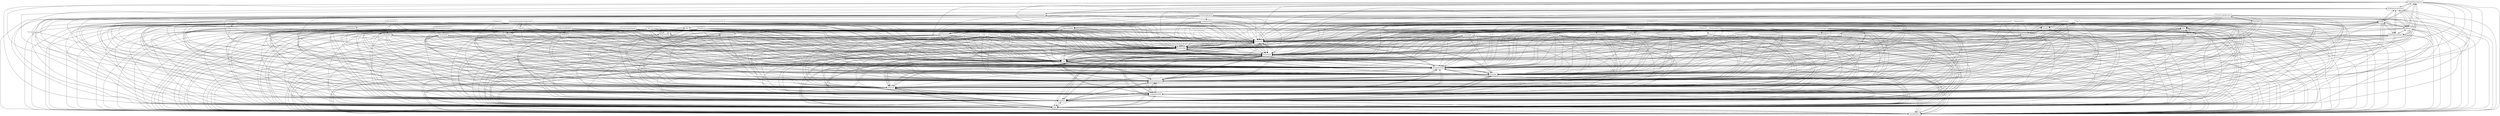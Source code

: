 digraph{
graph [rankdir=TB];
node [shape=box];
edge [arrowhead=normal];
0[label="Performancecritical",]
1[label="Onlinepayments",]
2[label="Persistence",]
3[label="Relationaldata",]
4[label="Thirdpartywebdesigner",]
5[label="Existingdataschema",]
6[label="Newdata",]
7[label="Bulkemail",]
8[label="Newmessagingsystem",]
9[label="Springbatch",]
10[label="Integrationwithexistingsystems",]
11[label="YQL",]
12[label="Bulkprocessing",]
13[label="Opensystem",]
14[label="Businesslogic",]
15[label="SpringWebFlow",]
16[label="Legalrequirement",]
17[label="AJAX",]
18[label="DOMParser",]
19[label="Externalhostingathostingprovider",]
20[label="Loadbalancing",]
21[label="Pageflows",]
22[label="JMS",]
23[label="Businesscontinuity",]
24[label="Security",]
25[label="Email",]
26[label="Newdesign",]
27[label="GoogleWebToolkit",]
28[label="Hibernate",]
29[label="Internalhostingatcustomer",]
30[label="Performancetesting",]
31[label="Distributedtransactions",]
32[label="Highavailability",]
33[label="ApacheMQ",]
34[label="Dataprocessing",]
35[label="NakedObjectspattern",]
36[label="JQuery",]
37[label="Existingdesign",]
38[label="Existingdata",]
39[label="Relationaldatabase",]
40[label="Lookuptables",]
41[label="Manualtransformationsbetweenlayers",]
42[label="Usersessions",]
43[label="Transactions",]
44[label="Existingmessagingsystem",]
45[label="Customlogic",]
46[label="Datamodel",]
47[label="JSONtoJavaconversions",]
48[label="Automatictransformationsbetweenlayers",]
49[label="Springframework",]
50[label="Transactionsecurity",]
51[label="Droolsrulesengine",]
52[label="SelfprovidedRDBMS",]
53[label="JSONrepresentation",]
54[label="Messaging",]
55[label="Businessrequirement",]
56[label="CustomerprovidedRDBMS",]
57[label="JPAbeans",]
58[label="Datasecurity",]
59[label="Core",]
60[label="New",]
61[label="Sessionreplication",]
62[label="Dataconversion",]
63[label="SAXParser",]
64[label="Text",]
65[label="jsonlib",]
66[label="HSQLDB",]
67[label="Existing",]
68[label="Presentation",]
69[label="Hosting",]
70[label="Closedsystem",]
71[label="Tomcat",]
72[label="Clustering",]
73[label="XML",]
74[label="Businessrules",]
75[label="Identitymanagement",]
76[label="Newdataschema",]
0->2[label="",]
0->14[label="",]
0->15[label="",]
0->17[label="",]
0->21[label="",]
0->27[label="",]
0->28[label="",]
0->30[label="",]
0->39[label="",]
0->46[label="",]
0->49[label="",]
0->59[label="",]
0->68[label="",]
1->2[label="",]
1->14[label="",]
1->15[label="",]
1->17[label="",]
1->21[label="",]
1->27[label="",]
1->28[label="",]
1->39[label="",]
1->46[label="",]
1->49[label="",]
1->59[label="",]
1->68[label="",]
2->14[label="",]
2->15[label="",]
2->17[label="",]
2->21[label="",]
2->27[label="",]
2->28[label="",]
2->39[label="",]
2->46[label="",]
2->49[label="",]
2->59[label="",]
2->68[label="",]
3->2[label="",]
3->14[label="",]
3->15[label="",]
3->17[label="",]
3->21[label="",]
3->27[label="",]
3->28[label="",]
3->34[label="",]
3->39[label="",]
3->46[label="",]
3->49[label="",]
3->59[label="",]
3->68[label="",]
4->2[label="",]
4->14[label="",]
4->15[label="",]
4->17[label="",]
4->21[label="",]
4->26[label="",]
4->27[label="",]
4->28[label="",]
4->39[label="",]
4->46[label="",]
4->49[label="",]
4->59[label="",]
4->68[label="",]
5->2[label="",]
5->14[label="",]
5->15[label="",]
5->17[label="",]
5->21[label="",]
5->27[label="",]
5->28[label="",]
5->39[label="",]
5->46[label="",]
5->49[label="",]
5->59[label="",]
5->68[label="",]
6->2[label="",]
6->14[label="",]
6->15[label="",]
6->17[label="",]
6->21[label="",]
6->27[label="",]
6->28[label="",]
6->39[label="",]
6->40[label="",]
6->46[label="",]
6->49[label="",]
6->59[label="",]
6->68[label="",]
7->2[label="",]
7->14[label="",]
7->15[label="",]
7->17[label="",]
7->21[label="",]
7->25[label="",]
7->27[label="",]
7->28[label="",]
7->39[label="",]
7->46[label="",]
7->49[label="",]
7->59[label="",]
7->68[label="",]
8->2[label="",]
8->14[label="",]
8->15[label="",]
8->17[label="",]
8->21[label="",]
8->22[label="",]
8->27[label="",]
8->28[label="",]
8->33[label="",]
8->39[label="",]
8->46[label="",]
8->49[label="",]
8->54[label="",]
8->59[label="",]
8->68[label="",]
9->2[label="",]
9->12[label="",]
9->14[label="",]
9->15[label="",]
9->17[label="",]
9->21[label="",]
9->27[label="",]
9->28[label="",]
9->34[label="",]
9->39[label="",]
9->46[label="",]
9->49[label="",]
9->59[label="",]
9->68[label="",]
10->2[label="",]
10->14[label="",]
10->15[label="",]
10->17[label="",]
10->21[label="",]
10->27[label="",]
10->28[label="",]
10->39[label="",]
10->46[label="",]
10->49[label="",]
10->59[label="",]
10->68[label="",]
11->2[label="",]
11->14[label="",]
11->15[label="",]
11->17[label="",]
11->21[label="",]
11->27[label="",]
11->28[label="",]
11->39[label="",]
11->46[label="",]
11->49[label="",]
11->59[label="",]
11->68[label="",]
12->2[label="",]
12->9[label="",]
12->14[label="",]
12->15[label="",]
12->17[label="",]
12->21[label="",]
12->27[label="",]
12->28[label="",]
12->34[label="",]
12->39[label="",]
12->46[label="",]
12->49[label="",]
12->59[label="",]
12->68[label="",]
13->2[label="",]
13->10[label="",]
13->14[label="",]
13->15[label="",]
13->17[label="",]
13->21[label="",]
13->27[label="",]
13->28[label="",]
13->39[label="",]
13->46[label="",]
13->49[label="",]
13->59[label="",]
13->68[label="",]
14->2[label="",]
14->15[label="",]
14->17[label="",]
14->21[label="",]
14->27[label="",]
14->28[label="",]
14->39[label="",]
14->46[label="",]
14->49[label="",]
14->59[label="",]
14->68[label="",]
15->2[label="",]
15->14[label="",]
15->17[label="",]
15->21[label="",]
15->27[label="",]
15->28[label="",]
15->39[label="",]
15->46[label="",]
15->49[label="",]
15->59[label="",]
15->68[label="",]
16->2[label="",]
16->14[label="",]
16->15[label="",]
16->17[label="",]
16->21[label="",]
16->23[label="",]
16->27[label="",]
16->28[label="",]
16->39[label="",]
16->46[label="",]
16->49[label="",]
16->59[label="",]
16->68[label="",]
17->2[label="",]
17->14[label="",]
17->15[label="",]
17->21[label="",]
17->27[label="",]
17->28[label="",]
17->39[label="",]
17->46[label="",]
17->49[label="",]
17->59[label="",]
17->68[label="",]
18->2[label="",]
18->14[label="",]
18->15[label="",]
18->17[label="",]
18->21[label="",]
18->27[label="",]
18->28[label="",]
18->34[label="",]
18->39[label="",]
18->46[label="",]
18->49[label="",]
18->59[label="",]
18->68[label="",]
18->73[label="",]
19->2[label="",]
19->14[label="",]
19->15[label="",]
19->17[label="",]
19->21[label="",]
19->27[label="",]
19->28[label="",]
19->39[label="",]
19->46[label="",]
19->49[label="",]
19->59[label="",]
19->68[label="",]
19->69[label="",]
19->71[label="",]
20->2[label="",]
20->14[label="",]
20->15[label="",]
20->17[label="",]
20->21[label="",]
20->27[label="",]
20->28[label="",]
20->32[label="",]
20->39[label="",]
20->46[label="",]
20->49[label="",]
20->59[label="",]
20->68[label="",]
20->72[label="",]
21->2[label="",]
21->14[label="",]
21->15[label="",]
21->17[label="",]
21->27[label="",]
21->28[label="",]
21->39[label="",]
21->46[label="",]
21->49[label="",]
21->59[label="",]
21->68[label="",]
22->2[label="",]
22->14[label="",]
22->15[label="",]
22->17[label="",]
22->21[label="",]
22->27[label="",]
22->28[label="",]
22->39[label="",]
22->46[label="",]
22->49[label="",]
22->54[label="",]
22->59[label="",]
22->68[label="",]
23->2[label="",]
23->14[label="",]
23->15[label="",]
23->17[label="",]
23->21[label="",]
23->27[label="",]
23->28[label="",]
23->39[label="",]
23->46[label="",]
23->49[label="",]
23->59[label="",]
23->68[label="",]
24->2[label="",]
24->14[label="",]
24->15[label="",]
24->17[label="",]
24->21[label="",]
24->27[label="",]
24->28[label="",]
24->39[label="",]
24->46[label="",]
24->49[label="",]
24->59[label="",]
24->68[label="",]
24->75[label="",]
25->2[label="",]
25->14[label="",]
25->15[label="",]
25->17[label="",]
25->21[label="",]
25->27[label="",]
25->28[label="",]
25->39[label="",]
25->46[label="",]
25->49[label="",]
25->59[label="",]
25->68[label="",]
26->2[label="",]
26->4[label="",]
26->14[label="",]
26->15[label="",]
26->17[label="",]
26->21[label="",]
26->27[label="",]
26->28[label="",]
26->39[label="",]
26->46[label="",]
26->49[label="",]
26->59[label="",]
26->68[label="",]
27->2[label="",]
27->14[label="",]
27->15[label="",]
27->17[label="",]
27->21[label="",]
27->28[label="",]
27->39[label="",]
27->46[label="",]
27->49[label="",]
27->59[label="",]
27->68[label="",]
28->2[label="",]
28->14[label="",]
28->15[label="",]
28->17[label="",]
28->21[label="",]
28->27[label="",]
28->39[label="",]
28->46[label="",]
28->49[label="",]
28->59[label="",]
28->68[label="",]
29->2[label="",]
29->14[label="",]
29->15[label="",]
29->17[label="",]
29->21[label="",]
29->27[label="",]
29->28[label="",]
29->39[label="",]
29->46[label="",]
29->49[label="",]
29->59[label="",]
29->68[label="",]
29->69[label="",]
30->0[label="",]
30->2[label="",]
30->14[label="",]
30->15[label="",]
30->17[label="",]
30->21[label="",]
30->27[label="",]
30->28[label="",]
30->39[label="",]
30->46[label="",]
30->49[label="",]
30->59[label="",]
30->68[label="",]
31->2[label="",]
31->14[label="",]
31->15[label="",]
31->17[label="",]
31->21[label="",]
31->27[label="",]
31->28[label="",]
31->39[label="",]
31->43[label="",]
31->46[label="",]
31->49[label="",]
31->59[label="",]
31->68[label="",]
32->2[label="",]
32->14[label="",]
32->15[label="",]
32->17[label="",]
32->20[label="",]
32->21[label="",]
32->27[label="",]
32->28[label="",]
32->39[label="",]
32->46[label="",]
32->49[label="",]
32->59[label="",]
32->68[label="",]
32->72[label="",]
33->2[label="",]
33->8[label="",]
33->14[label="",]
33->15[label="",]
33->17[label="",]
33->21[label="",]
33->22[label="",]
33->27[label="",]
33->28[label="",]
33->39[label="",]
33->46[label="",]
33->49[label="",]
33->54[label="",]
33->59[label="",]
33->68[label="",]
34->2[label="",]
34->14[label="",]
34->15[label="",]
34->17[label="",]
34->21[label="",]
34->27[label="",]
34->28[label="",]
34->39[label="",]
34->46[label="",]
34->49[label="",]
34->59[label="",]
34->68[label="",]
35->2[label="",]
35->14[label="",]
35->15[label="",]
35->17[label="",]
35->21[label="",]
35->27[label="",]
35->28[label="",]
35->39[label="",]
35->46[label="",]
35->47[label="",]
35->48[label="",]
35->49[label="",]
35->53[label="",]
35->57[label="",]
35->59[label="",]
35->65[label="",]
35->68[label="",]
36->2[label="",]
36->14[label="",]
36->15[label="",]
36->17[label="",]
36->21[label="",]
36->27[label="",]
36->28[label="",]
36->39[label="",]
36->46[label="",]
36->49[label="",]
36->59[label="",]
36->68[label="",]
37->2[label="",]
37->14[label="",]
37->15[label="",]
37->17[label="",]
37->21[label="",]
37->27[label="",]
37->28[label="",]
37->39[label="",]
37->46[label="",]
37->49[label="",]
37->59[label="",]
37->68[label="",]
38->2[label="",]
38->14[label="",]
38->15[label="",]
38->17[label="",]
38->21[label="",]
38->27[label="",]
38->28[label="",]
38->39[label="",]
38->40[label="",]
38->46[label="",]
38->49[label="",]
38->59[label="",]
38->68[label="",]
39->2[label="",]
39->14[label="",]
39->15[label="",]
39->17[label="",]
39->21[label="",]
39->27[label="",]
39->28[label="",]
39->46[label="",]
39->49[label="",]
39->59[label="",]
39->68[label="",]
40->2[label="",]
40->14[label="",]
40->15[label="",]
40->17[label="",]
40->21[label="",]
40->27[label="",]
40->28[label="",]
40->39[label="",]
40->46[label="",]
40->49[label="",]
40->59[label="",]
40->68[label="",]
41->2[label="",]
41->14[label="",]
41->15[label="",]
41->17[label="",]
41->21[label="",]
41->27[label="",]
41->28[label="",]
41->39[label="",]
41->46[label="",]
41->49[label="",]
41->59[label="",]
41->68[label="",]
42->2[label="",]
42->14[label="",]
42->15[label="",]
42->17[label="",]
42->21[label="",]
42->27[label="",]
42->28[label="",]
42->39[label="",]
42->46[label="",]
42->49[label="",]
42->59[label="",]
42->68[label="",]
43->2[label="",]
43->14[label="",]
43->15[label="",]
43->17[label="",]
43->21[label="",]
43->27[label="",]
43->28[label="",]
43->39[label="",]
43->46[label="",]
43->49[label="",]
43->59[label="",]
43->68[label="",]
44->2[label="",]
44->14[label="",]
44->15[label="",]
44->17[label="",]
44->21[label="",]
44->22[label="",]
44->27[label="",]
44->28[label="",]
44->39[label="",]
44->46[label="",]
44->49[label="",]
44->54[label="",]
44->59[label="",]
44->68[label="",]
45->2[label="",]
45->14[label="",]
45->15[label="",]
45->17[label="",]
45->21[label="",]
45->27[label="",]
45->28[label="",]
45->39[label="",]
45->46[label="",]
45->49[label="",]
45->59[label="",]
45->68[label="",]
46->2[label="",]
46->14[label="",]
46->15[label="",]
46->17[label="",]
46->21[label="",]
46->27[label="",]
46->28[label="",]
46->39[label="",]
46->49[label="",]
46->59[label="",]
46->68[label="",]
47->2[label="",]
47->14[label="",]
47->15[label="",]
47->17[label="",]
47->21[label="",]
47->27[label="",]
47->28[label="",]
47->35[label="",]
47->39[label="",]
47->46[label="",]
47->48[label="",]
47->49[label="",]
47->53[label="",]
47->57[label="",]
47->59[label="",]
47->65[label="",]
47->68[label="",]
48->2[label="",]
48->14[label="",]
48->15[label="",]
48->17[label="",]
48->21[label="",]
48->27[label="",]
48->28[label="",]
48->35[label="",]
48->39[label="",]
48->46[label="",]
48->47[label="",]
48->49[label="",]
48->53[label="",]
48->57[label="",]
48->59[label="",]
48->65[label="",]
48->68[label="",]
49->2[label="",]
49->14[label="",]
49->15[label="",]
49->17[label="",]
49->21[label="",]
49->27[label="",]
49->28[label="",]
49->39[label="",]
49->46[label="",]
49->59[label="",]
49->68[label="",]
50->2[label="",]
50->14[label="",]
50->15[label="",]
50->17[label="",]
50->21[label="",]
50->24[label="",]
50->27[label="",]
50->28[label="",]
50->39[label="",]
50->46[label="",]
50->49[label="",]
50->59[label="",]
50->68[label="",]
50->75[label="",]
51->2[label="",]
51->14[label="",]
51->15[label="",]
51->17[label="",]
51->21[label="",]
51->27[label="",]
51->28[label="",]
51->39[label="",]
51->46[label="",]
51->49[label="",]
51->59[label="",]
51->68[label="",]
51->74[label="",]
52->2[label="",]
52->14[label="",]
52->15[label="",]
52->17[label="",]
52->21[label="",]
52->27[label="",]
52->28[label="",]
52->39[label="",]
52->46[label="",]
52->49[label="",]
52->59[label="",]
52->66[label="",]
52->68[label="",]
53->2[label="",]
53->14[label="",]
53->15[label="",]
53->17[label="",]
53->21[label="",]
53->27[label="",]
53->28[label="",]
53->35[label="",]
53->39[label="",]
53->46[label="",]
53->47[label="",]
53->48[label="",]
53->49[label="",]
53->57[label="",]
53->59[label="",]
53->65[label="",]
53->68[label="",]
54->2[label="",]
54->14[label="",]
54->15[label="",]
54->17[label="",]
54->21[label="",]
54->22[label="",]
54->27[label="",]
54->28[label="",]
54->39[label="",]
54->46[label="",]
54->49[label="",]
54->59[label="",]
54->68[label="",]
55->2[label="",]
55->14[label="",]
55->15[label="",]
55->17[label="",]
55->21[label="",]
55->23[label="",]
55->27[label="",]
55->28[label="",]
55->39[label="",]
55->46[label="",]
55->49[label="",]
55->59[label="",]
55->68[label="",]
56->2[label="",]
56->14[label="",]
56->15[label="",]
56->17[label="",]
56->21[label="",]
56->27[label="",]
56->28[label="",]
56->39[label="",]
56->46[label="",]
56->49[label="",]
56->59[label="",]
56->68[label="",]
57->2[label="",]
57->14[label="",]
57->15[label="",]
57->17[label="",]
57->21[label="",]
57->27[label="",]
57->28[label="",]
57->35[label="",]
57->39[label="",]
57->46[label="",]
57->47[label="",]
57->48[label="",]
57->49[label="",]
57->53[label="",]
57->59[label="",]
57->65[label="",]
57->68[label="",]
58->2[label="",]
58->14[label="",]
58->15[label="",]
58->17[label="",]
58->21[label="",]
58->24[label="",]
58->27[label="",]
58->28[label="",]
58->39[label="",]
58->46[label="",]
58->49[label="",]
58->59[label="",]
58->68[label="",]
58->75[label="",]
59->2[label="",]
59->14[label="",]
59->15[label="",]
59->17[label="",]
59->21[label="",]
59->27[label="",]
59->28[label="",]
59->39[label="",]
59->46[label="",]
59->49[label="",]
59->68[label="",]
60->2[label="",]
60->14[label="",]
60->15[label="",]
60->17[label="",]
60->21[label="",]
60->24[label="",]
60->27[label="",]
60->28[label="",]
60->39[label="",]
60->46[label="",]
60->49[label="",]
60->59[label="",]
60->68[label="",]
60->75[label="",]
61->2[label="",]
61->14[label="",]
61->15[label="",]
61->17[label="",]
61->20[label="",]
61->21[label="",]
61->27[label="",]
61->28[label="",]
61->32[label="",]
61->39[label="",]
61->46[label="",]
61->49[label="",]
61->59[label="",]
61->68[label="",]
61->72[label="",]
62->2[label="",]
62->14[label="",]
62->15[label="",]
62->17[label="",]
62->21[label="",]
62->27[label="",]
62->28[label="",]
62->38[label="",]
62->39[label="",]
62->40[label="",]
62->46[label="",]
62->49[label="",]
62->59[label="",]
62->68[label="",]
63->2[label="",]
63->14[label="",]
63->15[label="",]
63->17[label="",]
63->21[label="",]
63->27[label="",]
63->28[label="",]
63->34[label="",]
63->39[label="",]
63->46[label="",]
63->49[label="",]
63->59[label="",]
63->68[label="",]
63->73[label="",]
64->2[label="",]
64->14[label="",]
64->15[label="",]
64->17[label="",]
64->21[label="",]
64->27[label="",]
64->28[label="",]
64->34[label="",]
64->39[label="",]
64->46[label="",]
64->49[label="",]
64->59[label="",]
64->68[label="",]
65->2[label="",]
65->14[label="",]
65->15[label="",]
65->17[label="",]
65->21[label="",]
65->27[label="",]
65->28[label="",]
65->35[label="",]
65->39[label="",]
65->46[label="",]
65->47[label="",]
65->48[label="",]
65->49[label="",]
65->53[label="",]
65->57[label="",]
65->59[label="",]
65->68[label="",]
66->2[label="",]
66->14[label="",]
66->15[label="",]
66->17[label="",]
66->21[label="",]
66->27[label="",]
66->28[label="",]
66->39[label="",]
66->46[label="",]
66->49[label="",]
66->52[label="",]
66->59[label="",]
66->68[label="",]
67->2[label="",]
67->14[label="",]
67->15[label="",]
67->17[label="",]
67->21[label="",]
67->24[label="",]
67->27[label="",]
67->28[label="",]
67->39[label="",]
67->46[label="",]
67->49[label="",]
67->59[label="",]
67->68[label="",]
67->75[label="",]
68->2[label="",]
68->14[label="",]
68->15[label="",]
68->17[label="",]
68->21[label="",]
68->27[label="",]
68->28[label="",]
68->39[label="",]
68->46[label="",]
68->49[label="",]
68->59[label="",]
69->2[label="",]
69->14[label="",]
69->15[label="",]
69->17[label="",]
69->21[label="",]
69->27[label="",]
69->28[label="",]
69->39[label="",]
69->46[label="",]
69->49[label="",]
69->59[label="",]
69->68[label="",]
70->2[label="",]
70->10[label="",]
70->14[label="",]
70->15[label="",]
70->17[label="",]
70->21[label="",]
70->27[label="",]
70->28[label="",]
70->39[label="",]
70->46[label="",]
70->49[label="",]
70->59[label="",]
70->68[label="",]
71->2[label="",]
71->14[label="",]
71->15[label="",]
71->17[label="",]
71->19[label="",]
71->21[label="",]
71->27[label="",]
71->28[label="",]
71->39[label="",]
71->46[label="",]
71->49[label="",]
71->59[label="",]
71->68[label="",]
71->69[label="",]
72->2[label="",]
72->14[label="",]
72->15[label="",]
72->17[label="",]
72->20[label="",]
72->21[label="",]
72->27[label="",]
72->28[label="",]
72->32[label="",]
72->39[label="",]
72->46[label="",]
72->49[label="",]
72->59[label="",]
72->68[label="",]
73->2[label="",]
73->14[label="",]
73->15[label="",]
73->17[label="",]
73->21[label="",]
73->27[label="",]
73->28[label="",]
73->34[label="",]
73->39[label="",]
73->46[label="",]
73->49[label="",]
73->59[label="",]
73->68[label="",]
74->2[label="",]
74->14[label="",]
74->15[label="",]
74->17[label="",]
74->21[label="",]
74->27[label="",]
74->28[label="",]
74->39[label="",]
74->46[label="",]
74->49[label="",]
74->51[label="",]
74->59[label="",]
74->68[label="",]
75->2[label="",]
75->14[label="",]
75->15[label="",]
75->17[label="",]
75->21[label="",]
75->24[label="",]
75->27[label="",]
75->28[label="",]
75->39[label="",]
75->46[label="",]
75->49[label="",]
75->59[label="",]
75->68[label="",]
76->2[label="",]
76->14[label="",]
76->15[label="",]
76->17[label="",]
76->21[label="",]
76->27[label="",]
76->28[label="",]
76->39[label="",]
76->46[label="",]
76->49[label="",]
76->59[label="",]
76->68[label="",]
}

